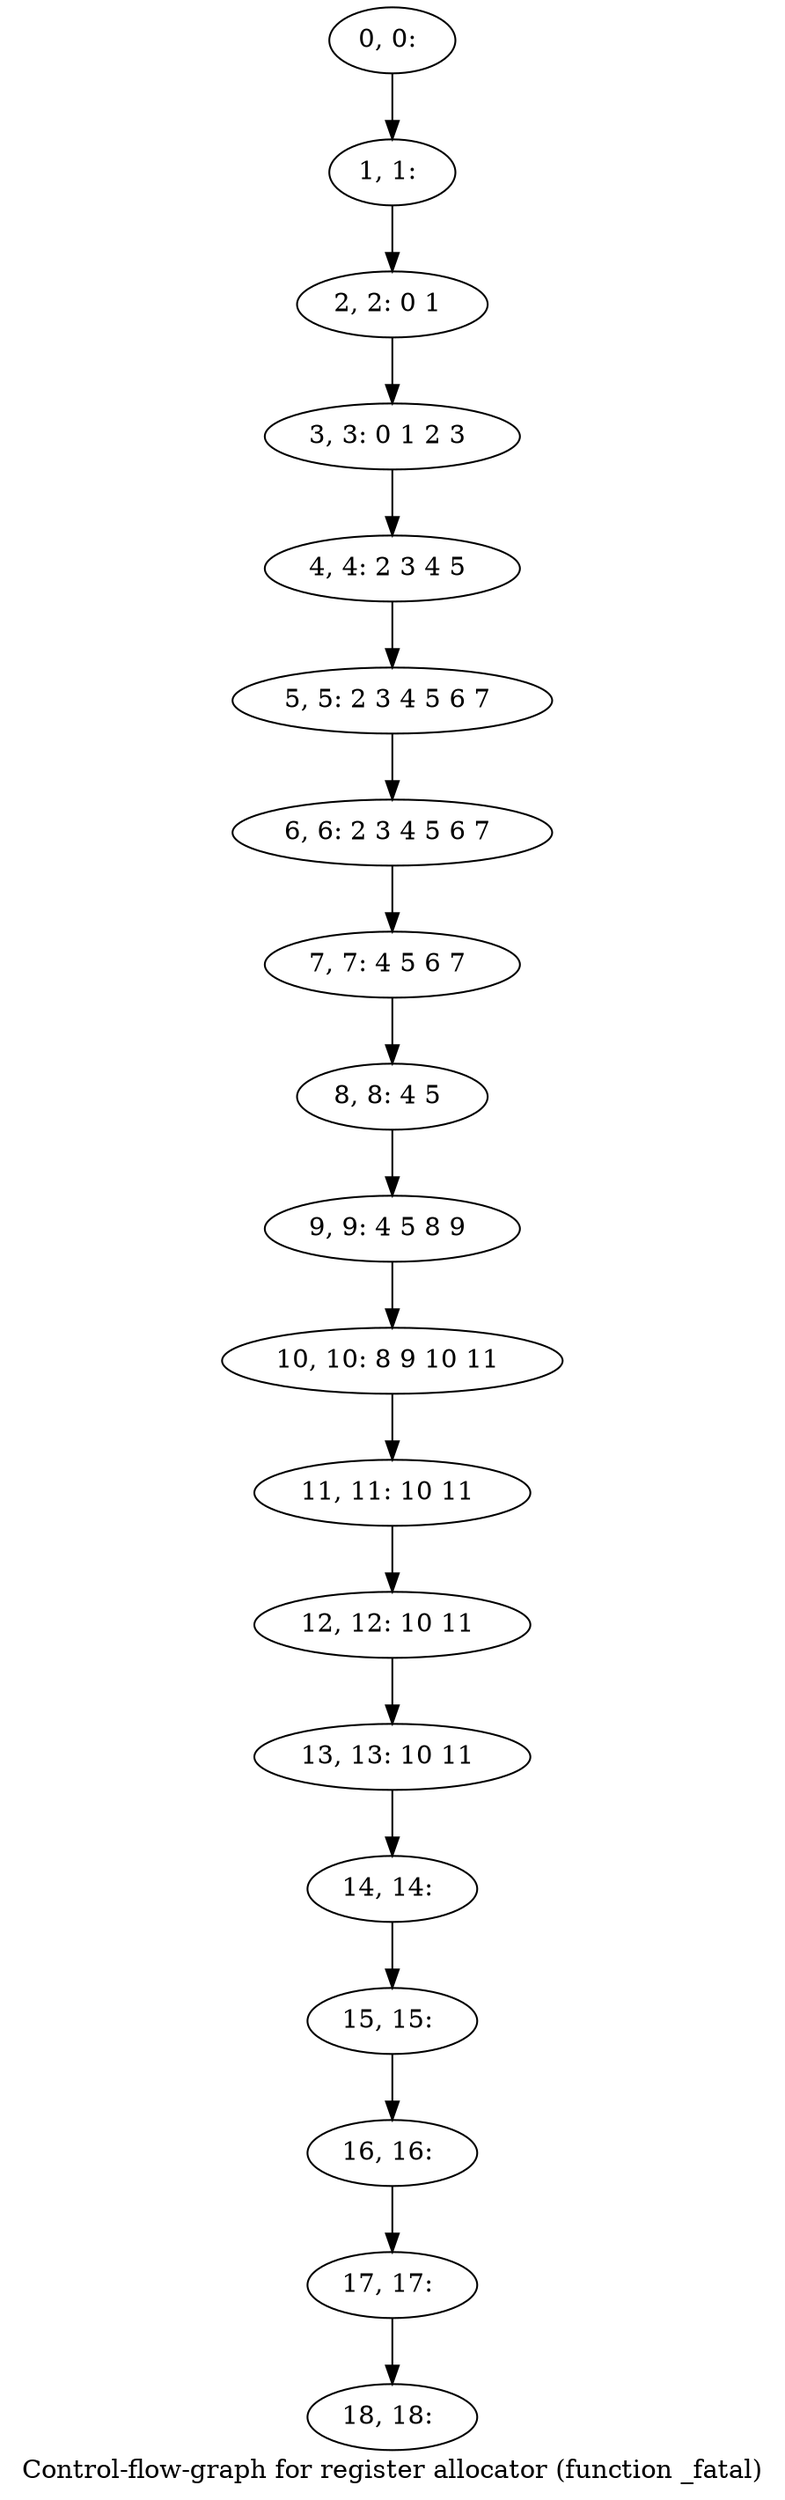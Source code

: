 digraph G {
graph [label="Control-flow-graph for register allocator (function _fatal)"]
0[label="0, 0: "];
1[label="1, 1: "];
2[label="2, 2: 0 1 "];
3[label="3, 3: 0 1 2 3 "];
4[label="4, 4: 2 3 4 5 "];
5[label="5, 5: 2 3 4 5 6 7 "];
6[label="6, 6: 2 3 4 5 6 7 "];
7[label="7, 7: 4 5 6 7 "];
8[label="8, 8: 4 5 "];
9[label="9, 9: 4 5 8 9 "];
10[label="10, 10: 8 9 10 11 "];
11[label="11, 11: 10 11 "];
12[label="12, 12: 10 11 "];
13[label="13, 13: 10 11 "];
14[label="14, 14: "];
15[label="15, 15: "];
16[label="16, 16: "];
17[label="17, 17: "];
18[label="18, 18: "];
0->1 ;
1->2 ;
2->3 ;
3->4 ;
4->5 ;
5->6 ;
6->7 ;
7->8 ;
8->9 ;
9->10 ;
10->11 ;
11->12 ;
12->13 ;
13->14 ;
14->15 ;
15->16 ;
16->17 ;
17->18 ;
}
